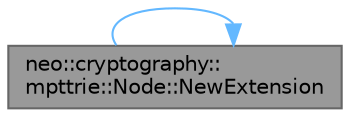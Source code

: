 digraph "neo::cryptography::mpttrie::Node::NewExtension"
{
 // LATEX_PDF_SIZE
  bgcolor="transparent";
  edge [fontname=Helvetica,fontsize=10,labelfontname=Helvetica,labelfontsize=10];
  node [fontname=Helvetica,fontsize=10,shape=box,height=0.2,width=0.4];
  rankdir="LR";
  Node1 [id="Node000001",label="neo::cryptography::\lmpttrie::Node::NewExtension",height=0.2,width=0.4,color="gray40", fillcolor="grey60", style="filled", fontcolor="black",tooltip="Creates a new extension node."];
  Node1 -> Node1 [id="edge1_Node000001_Node000001",color="steelblue1",style="solid",tooltip=" "];
}
